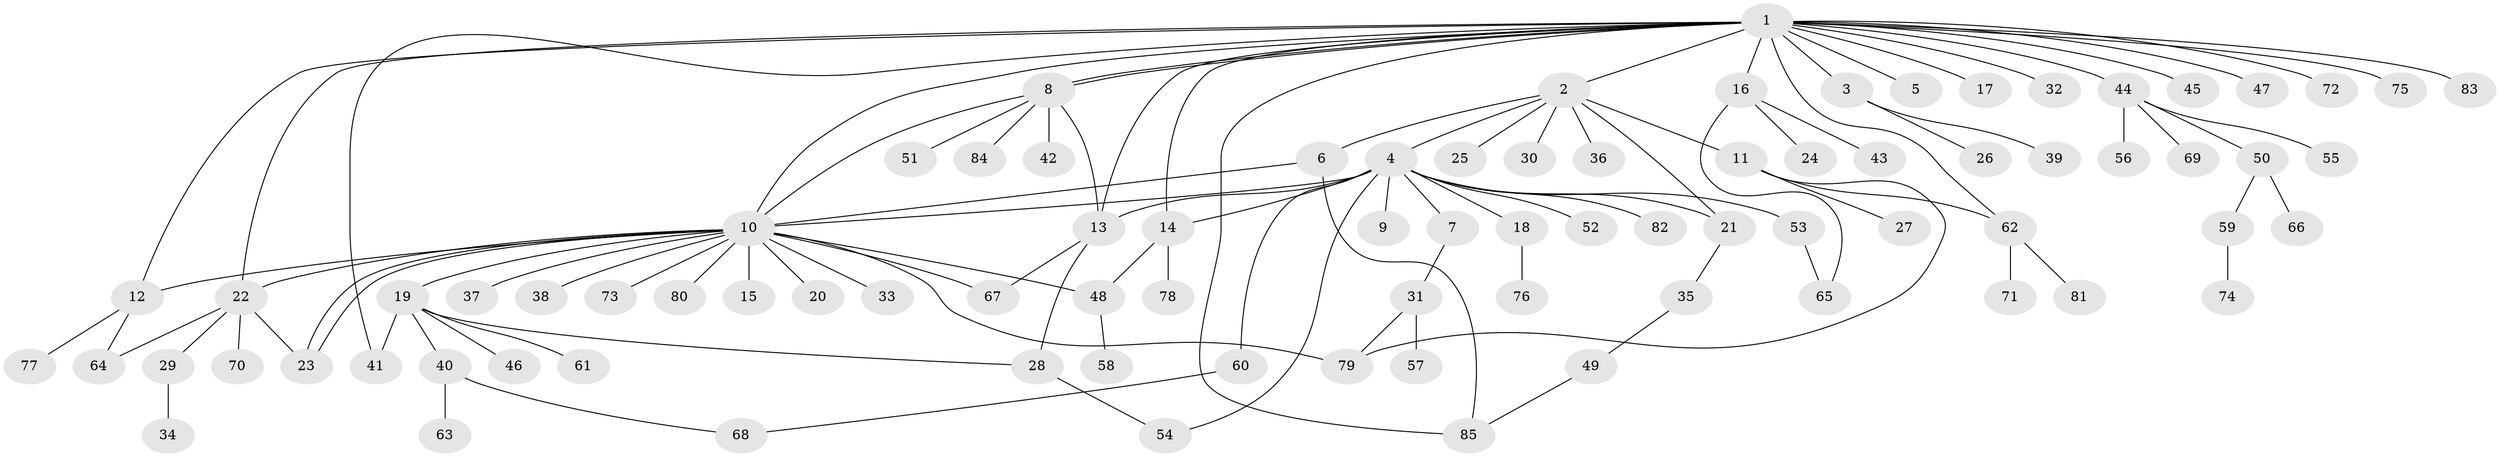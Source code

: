 // coarse degree distribution, {17: 0.029411764705882353, 7: 0.029411764705882353, 2: 0.17647058823529413, 10: 0.029411764705882353, 1: 0.5882352941176471, 3: 0.058823529411764705, 14: 0.029411764705882353, 4: 0.058823529411764705}
// Generated by graph-tools (version 1.1) at 2025/18/03/04/25 18:18:23]
// undirected, 85 vertices, 109 edges
graph export_dot {
graph [start="1"]
  node [color=gray90,style=filled];
  1;
  2;
  3;
  4;
  5;
  6;
  7;
  8;
  9;
  10;
  11;
  12;
  13;
  14;
  15;
  16;
  17;
  18;
  19;
  20;
  21;
  22;
  23;
  24;
  25;
  26;
  27;
  28;
  29;
  30;
  31;
  32;
  33;
  34;
  35;
  36;
  37;
  38;
  39;
  40;
  41;
  42;
  43;
  44;
  45;
  46;
  47;
  48;
  49;
  50;
  51;
  52;
  53;
  54;
  55;
  56;
  57;
  58;
  59;
  60;
  61;
  62;
  63;
  64;
  65;
  66;
  67;
  68;
  69;
  70;
  71;
  72;
  73;
  74;
  75;
  76;
  77;
  78;
  79;
  80;
  81;
  82;
  83;
  84;
  85;
  1 -- 2;
  1 -- 3;
  1 -- 5;
  1 -- 8;
  1 -- 8;
  1 -- 10;
  1 -- 12;
  1 -- 13;
  1 -- 14;
  1 -- 16;
  1 -- 17;
  1 -- 22;
  1 -- 32;
  1 -- 41;
  1 -- 44;
  1 -- 45;
  1 -- 47;
  1 -- 62;
  1 -- 72;
  1 -- 75;
  1 -- 83;
  1 -- 85;
  2 -- 4;
  2 -- 6;
  2 -- 11;
  2 -- 21;
  2 -- 25;
  2 -- 30;
  2 -- 36;
  3 -- 26;
  3 -- 39;
  4 -- 7;
  4 -- 9;
  4 -- 10;
  4 -- 13;
  4 -- 14;
  4 -- 18;
  4 -- 21;
  4 -- 52;
  4 -- 53;
  4 -- 54;
  4 -- 60;
  4 -- 82;
  6 -- 10;
  6 -- 85;
  7 -- 31;
  8 -- 10;
  8 -- 13;
  8 -- 42;
  8 -- 51;
  8 -- 84;
  10 -- 12;
  10 -- 15;
  10 -- 19;
  10 -- 20;
  10 -- 22;
  10 -- 23;
  10 -- 23;
  10 -- 33;
  10 -- 37;
  10 -- 38;
  10 -- 48;
  10 -- 67;
  10 -- 73;
  10 -- 79;
  10 -- 80;
  11 -- 27;
  11 -- 62;
  11 -- 79;
  12 -- 64;
  12 -- 77;
  13 -- 28;
  13 -- 67;
  14 -- 48;
  14 -- 78;
  16 -- 24;
  16 -- 43;
  16 -- 65;
  18 -- 76;
  19 -- 28;
  19 -- 40;
  19 -- 41;
  19 -- 46;
  19 -- 61;
  21 -- 35;
  22 -- 23;
  22 -- 29;
  22 -- 64;
  22 -- 70;
  28 -- 54;
  29 -- 34;
  31 -- 57;
  31 -- 79;
  35 -- 49;
  40 -- 63;
  40 -- 68;
  44 -- 50;
  44 -- 55;
  44 -- 56;
  44 -- 69;
  48 -- 58;
  49 -- 85;
  50 -- 59;
  50 -- 66;
  53 -- 65;
  59 -- 74;
  60 -- 68;
  62 -- 71;
  62 -- 81;
}
